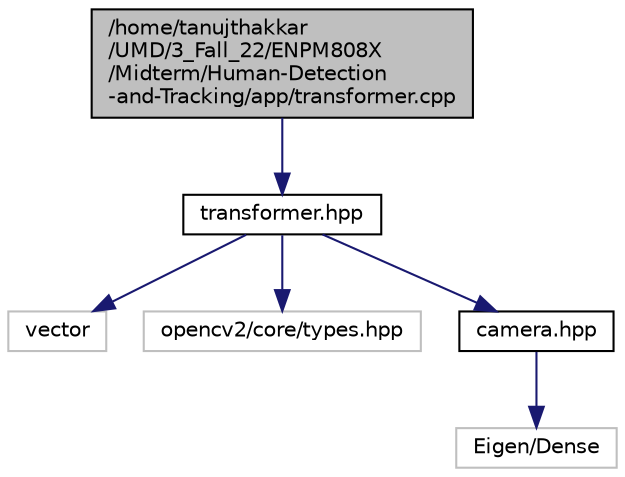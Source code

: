 digraph "/home/tanujthakkar/UMD/3_Fall_22/ENPM808X/Midterm/Human-Detection-and-Tracking/app/transformer.cpp"
{
 // LATEX_PDF_SIZE
  edge [fontname="Helvetica",fontsize="10",labelfontname="Helvetica",labelfontsize="10"];
  node [fontname="Helvetica",fontsize="10",shape=record];
  Node1 [label="/home/tanujthakkar\l/UMD/3_Fall_22/ENPM808X\l/Midterm/Human-Detection\l-and-Tracking/app/transformer.cpp",height=0.2,width=0.4,color="black", fillcolor="grey75", style="filled", fontcolor="black",tooltip="source file for Transformer class"];
  Node1 -> Node2 [color="midnightblue",fontsize="10",style="solid",fontname="Helvetica"];
  Node2 [label="transformer.hpp",height=0.2,width=0.4,color="black", fillcolor="white", style="filled",URL="$transformer_8hpp.html",tooltip="header file for Transformer class"];
  Node2 -> Node3 [color="midnightblue",fontsize="10",style="solid",fontname="Helvetica"];
  Node3 [label="vector",height=0.2,width=0.4,color="grey75", fillcolor="white", style="filled",tooltip=" "];
  Node2 -> Node4 [color="midnightblue",fontsize="10",style="solid",fontname="Helvetica"];
  Node4 [label="opencv2/core/types.hpp",height=0.2,width=0.4,color="grey75", fillcolor="white", style="filled",tooltip=" "];
  Node2 -> Node5 [color="midnightblue",fontsize="10",style="solid",fontname="Helvetica"];
  Node5 [label="camera.hpp",height=0.2,width=0.4,color="black", fillcolor="white", style="filled",URL="$camera_8hpp.html",tooltip="header file for Camera class"];
  Node5 -> Node6 [color="midnightblue",fontsize="10",style="solid",fontname="Helvetica"];
  Node6 [label="Eigen/Dense",height=0.2,width=0.4,color="grey75", fillcolor="white", style="filled",tooltip=" "];
}
